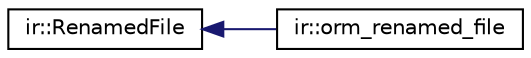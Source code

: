 digraph "Graphical Class Hierarchy"
{
 // LATEX_PDF_SIZE
  edge [fontname="Helvetica",fontsize="10",labelfontname="Helvetica",labelfontsize="10"];
  node [fontname="Helvetica",fontsize="10",shape=record];
  rankdir="LR";
  Node0 [label="ir::RenamedFile",height=0.2,width=0.4,color="black", fillcolor="white", style="filled",URL="$structir_1_1_renamed_file.html",tooltip=" "];
  Node0 -> Node1 [dir="back",color="midnightblue",fontsize="10",style="solid",fontname="Helvetica"];
  Node1 [label="ir::orm_renamed_file",height=0.2,width=0.4,color="black", fillcolor="white", style="filled",URL="$structir_1_1orm__renamed__file.html",tooltip=" "];
}
